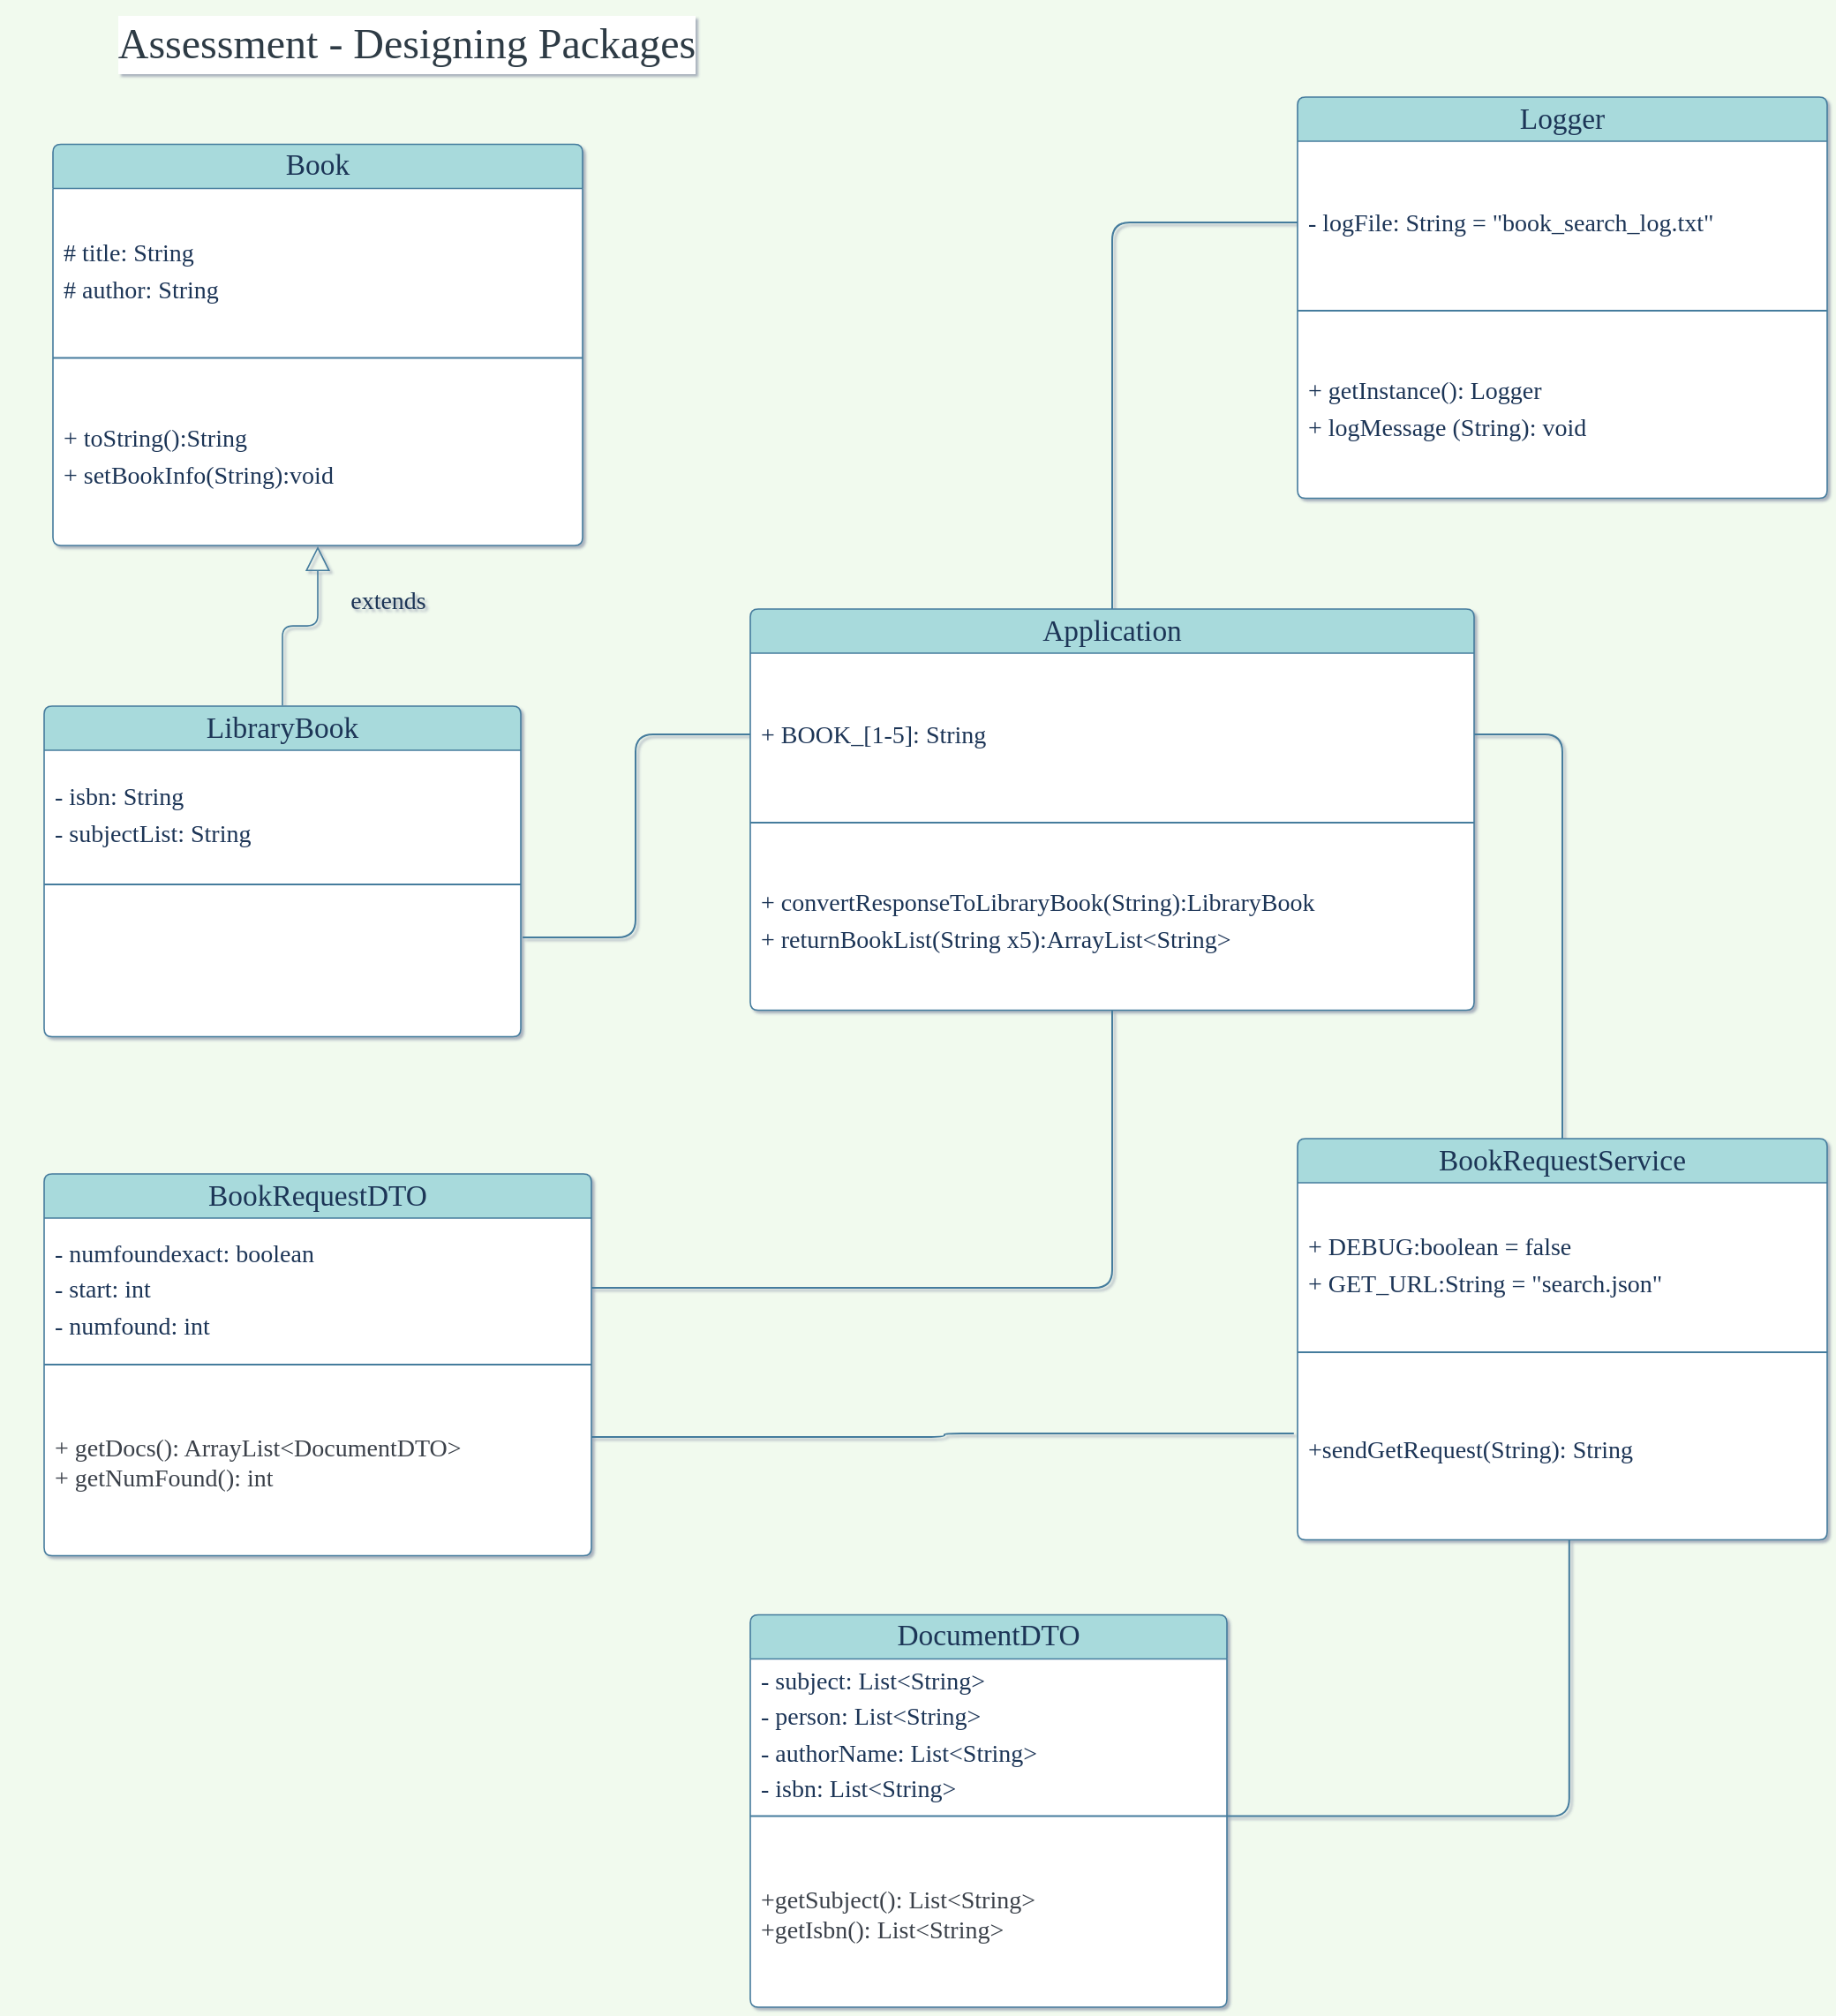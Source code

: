 <mxfile version="20.2.2" type="github">
  <diagram name="Page-1" id="c4acf3e9-155e-7222-9cf6-157b1a14988f">
    <mxGraphModel dx="1123" dy="3266" grid="1" gridSize="10" guides="1" tooltips="1" connect="1" arrows="1" fold="1" page="1" pageScale="1" pageWidth="850" pageHeight="1100" background="#F1FAEE" math="0" shadow="1">
      <root>
        <mxCell id="0" />
        <mxCell id="1" parent="0" />
        <mxCell id="QppL3apP4pxPCaE8zfrQ-3" value="&lt;font face=&quot;Lucida Console&quot;&gt;Book&lt;/font&gt;" style="html=1;overflow=block;blockSpacing=1;swimlane;childLayout=stackLayout;horizontal=1;horizontalStack=0;resizeParent=1;resizeParentMax=0;resizeLast=0;collapsible=0;fontStyle=0;marginBottom=0;swimlaneFillColor=#ffffff;startSize=25;whiteSpace=wrap;fontSize=16.7;fontColor=#1D3557;align=center;spacing=0;strokeColor=#457B9D;strokeOpacity=100;rounded=1;absoluteArcSize=1;arcSize=9;strokeWidth=0.8;fillColor=#A8DADC;" parent="1" vertex="1">
          <mxGeometry x="55" y="-2093.25" width="300" height="227.25" as="geometry" />
        </mxCell>
        <mxCell id="QppL3apP4pxPCaE8zfrQ-4" value="&lt;font style=&quot;font-size: 14px;&quot; face=&quot;Lucida Console&quot;&gt;# title: String&lt;br&gt;# author: String&lt;/font&gt;" style="part=1;html=1;resizeHeight=0;strokeColor=none;fillColor=none;align=left;verticalAlign=middle;spacingLeft=4;spacingRight=4;overflow=hidden;rotatable=0;points=[[0,0.5],[1,0.5]];portConstraint=eastwest;swimlaneFillColor=#ffffff;strokeOpacity=100;whiteSpace=wrap;fontSize=16.7;fontColor=#1D3557;rounded=1;" parent="QppL3apP4pxPCaE8zfrQ-3" vertex="1">
          <mxGeometry y="25" width="300" height="92" as="geometry" />
        </mxCell>
        <mxCell id="QppL3apP4pxPCaE8zfrQ-5" value="" style="line;strokeWidth=1;fillColor=none;align=left;verticalAlign=middle;spacingTop=-1;spacingLeft=3;spacingRight=3;rotatable=0;labelPosition=right;points=[];portConstraint=eastwest;rounded=1;labelBackgroundColor=#F1FAEE;strokeColor=#457B9D;fontColor=#1D3557;" parent="QppL3apP4pxPCaE8zfrQ-3" vertex="1">
          <mxGeometry y="117" width="300" height="8" as="geometry" />
        </mxCell>
        <mxCell id="QppL3apP4pxPCaE8zfrQ-6" value="&lt;font style=&quot;font-size: 14px;&quot; face=&quot;Lucida Console&quot;&gt;+ toString():String&lt;br&gt;+ setBookInfo(String):void&lt;/font&gt;" style="part=1;html=1;resizeHeight=0;strokeColor=none;fillColor=none;align=left;verticalAlign=middle;spacingLeft=4;spacingRight=4;overflow=hidden;rotatable=0;points=[[0,0.5],[1,0.5]];portConstraint=eastwest;swimlaneFillColor=#ffffff;strokeOpacity=100;whiteSpace=wrap;fontSize=16.7;fontColor=#1D3557;rounded=1;" parent="QppL3apP4pxPCaE8zfrQ-3" vertex="1">
          <mxGeometry y="125" width="300" height="102.25" as="geometry" />
        </mxCell>
        <mxCell id="QppL3apP4pxPCaE8zfrQ-7" value="&lt;font face=&quot;Lucida Console&quot;&gt;LibraryBook&lt;/font&gt;" style="html=1;overflow=block;blockSpacing=1;swimlane;childLayout=stackLayout;horizontal=1;horizontalStack=0;resizeParent=1;resizeParentMax=0;resizeLast=0;collapsible=0;fontStyle=0;marginBottom=0;swimlaneFillColor=#ffffff;startSize=25;whiteSpace=wrap;fontSize=16.7;fontColor=#1D3557;align=center;spacing=0;strokeColor=#457B9D;strokeOpacity=100;rounded=1;absoluteArcSize=1;arcSize=9;strokeWidth=0.8;fillColor=#A8DADC;" parent="1" vertex="1">
          <mxGeometry x="50" y="-1775" width="270" height="187.25" as="geometry" />
        </mxCell>
        <mxCell id="QppL3apP4pxPCaE8zfrQ-8" value="&lt;font style=&quot;font-size: 14px;&quot; face=&quot;Lucida Console&quot;&gt;- isbn: String&lt;br&gt;- subjectList: String&lt;/font&gt;" style="part=1;html=1;resizeHeight=0;strokeColor=none;fillColor=none;align=left;verticalAlign=middle;spacingLeft=4;spacingRight=4;overflow=hidden;rotatable=0;points=[[0,0.5],[1,0.5]];portConstraint=eastwest;swimlaneFillColor=#ffffff;strokeOpacity=100;whiteSpace=wrap;fontSize=16.7;fontColor=#1D3557;rounded=1;" parent="QppL3apP4pxPCaE8zfrQ-7" vertex="1">
          <mxGeometry y="25" width="270" height="72" as="geometry" />
        </mxCell>
        <mxCell id="QppL3apP4pxPCaE8zfrQ-9" value="" style="line;strokeWidth=1;fillColor=none;align=left;verticalAlign=middle;spacingTop=-1;spacingLeft=3;spacingRight=3;rotatable=0;labelPosition=right;points=[];portConstraint=eastwest;rounded=1;labelBackgroundColor=#F1FAEE;strokeColor=#457B9D;fontColor=#1D3557;" parent="QppL3apP4pxPCaE8zfrQ-7" vertex="1">
          <mxGeometry y="97" width="270" height="8" as="geometry" />
        </mxCell>
        <mxCell id="QppL3apP4pxPCaE8zfrQ-10" value="" style="part=1;html=1;resizeHeight=0;strokeColor=none;fillColor=none;align=left;verticalAlign=middle;spacingLeft=4;spacingRight=4;overflow=hidden;rotatable=0;points=[[0,0.5],[1,0.5]];portConstraint=eastwest;swimlaneFillColor=#ffffff;strokeOpacity=100;whiteSpace=wrap;fontSize=13;rounded=1;fontColor=#1D3557;" parent="QppL3apP4pxPCaE8zfrQ-7" vertex="1">
          <mxGeometry y="105" width="270" height="82.25" as="geometry" />
        </mxCell>
        <UserObject label="" lucidchartObjectId="C07CwJL21Ke9" id="QppL3apP4pxPCaE8zfrQ-11">
          <mxCell style="html=1;jettySize=18;whiteSpace=wrap;fontSize=13;strokeColor=#457B9D;strokeOpacity=100;strokeWidth=0.8;rounded=1;arcSize=12;edgeStyle=orthogonalEdgeStyle;startArrow=none;endArrow=block;endFill=0;endSize=12;exitX=0.5;exitY=-0.002;exitPerimeter=0;entryX=0.5;entryY=1.002;entryPerimeter=0;labelBackgroundColor=#F1FAEE;fontColor=#1D3557;" parent="1" source="QppL3apP4pxPCaE8zfrQ-7" target="QppL3apP4pxPCaE8zfrQ-3" edge="1">
            <mxGeometry width="100" height="100" relative="1" as="geometry">
              <Array as="points" />
            </mxGeometry>
          </mxCell>
        </UserObject>
        <mxCell id="DT4qRM4iOKq09jAWjtS9-8" style="edgeStyle=orthogonalEdgeStyle;rounded=1;orthogonalLoop=1;jettySize=auto;html=1;entryX=-0.007;entryY=0.411;entryDx=0;entryDy=0;endArrow=none;endFill=0;labelBackgroundColor=#F1FAEE;strokeColor=#457B9D;fontColor=#1D3557;exitX=1;exitY=0.355;exitDx=0;exitDy=0;exitPerimeter=0;entryPerimeter=0;" edge="1" parent="1" source="QppL3apP4pxPCaE8zfrQ-19" target="sQpOkhp2Sbl153yCbMzi-10">
          <mxGeometry relative="1" as="geometry" />
        </mxCell>
        <mxCell id="QppL3apP4pxPCaE8zfrQ-16" value="&lt;font face=&quot;Lucida Console&quot;&gt;BookRequestDTO&lt;/font&gt;" style="html=1;overflow=block;blockSpacing=1;swimlane;childLayout=stackLayout;horizontal=1;horizontalStack=0;resizeParent=1;resizeParentMax=0;resizeLast=0;collapsible=0;fontStyle=0;marginBottom=0;swimlaneFillColor=#ffffff;startSize=25;whiteSpace=wrap;fontSize=16.7;fontColor=#1D3557;align=center;spacing=0;strokeColor=#457B9D;strokeOpacity=100;rounded=1;absoluteArcSize=1;arcSize=9;strokeWidth=0.8;fillColor=#A8DADC;" parent="1" vertex="1">
          <mxGeometry x="50" y="-1510" width="310" height="216.25" as="geometry" />
        </mxCell>
        <mxCell id="QppL3apP4pxPCaE8zfrQ-17" value="&lt;font style=&quot;font-size: 14px;&quot; face=&quot;Lucida Console&quot;&gt;- numfoundexact: boolean&lt;br&gt;- start: int&lt;br&gt;- numfound: int&lt;/font&gt;" style="part=1;html=1;resizeHeight=0;strokeColor=none;fillColor=none;align=left;verticalAlign=middle;spacingLeft=4;spacingRight=4;overflow=hidden;rotatable=0;points=[[0,0.5],[1,0.5]];portConstraint=eastwest;swimlaneFillColor=#ffffff;strokeOpacity=100;whiteSpace=wrap;fontSize=16.7;fontColor=#1D3557;rounded=1;" parent="QppL3apP4pxPCaE8zfrQ-16" vertex="1">
          <mxGeometry y="25" width="310" height="79" as="geometry" />
        </mxCell>
        <mxCell id="QppL3apP4pxPCaE8zfrQ-18" value="" style="line;strokeWidth=1;fillColor=none;align=left;verticalAlign=middle;spacingTop=-1;spacingLeft=3;spacingRight=3;rotatable=0;labelPosition=right;points=[];portConstraint=eastwest;rounded=1;labelBackgroundColor=#F1FAEE;strokeColor=#457B9D;fontColor=#1D3557;" parent="QppL3apP4pxPCaE8zfrQ-16" vertex="1">
          <mxGeometry y="104" width="310" height="8" as="geometry" />
        </mxCell>
        <mxCell id="QppL3apP4pxPCaE8zfrQ-19" value="&lt;span style=&quot;color: rgb(58, 65, 74);&quot;&gt;&lt;font style=&quot;font-size: 14px;&quot; face=&quot;Lucida Console&quot;&gt;+ getDocs(): ArrayList&amp;lt;DocumentDTO&amp;gt;&lt;br&gt;+ getNumFound(): int&lt;/font&gt;&lt;br&gt;&lt;/span&gt;" style="part=1;html=1;resizeHeight=0;strokeColor=none;fillColor=none;align=left;verticalAlign=middle;spacingLeft=4;spacingRight=4;overflow=hidden;rotatable=0;points=[[0,0.5],[1,0.5]];portConstraint=eastwest;swimlaneFillColor=#ffffff;strokeOpacity=100;whiteSpace=wrap;fontSize=13;rounded=1;fontColor=#1D3557;" parent="QppL3apP4pxPCaE8zfrQ-16" vertex="1">
          <mxGeometry y="112" width="310" height="104.25" as="geometry" />
        </mxCell>
        <UserObject label="" lucidchartObjectId="3J_C~.xnrt3a" id="QppL3apP4pxPCaE8zfrQ-21">
          <mxCell style="html=1;overflow=block;blockSpacing=1;whiteSpace=wrap;shape=image;fontSize=13;spacing=0;strokeColor=none;strokeOpacity=100;strokeWidth=0;image=https://images.lucid.app/images/462a75c5-ce3d-442a-9572-1a2fd26a31dd/content;imageAspect=0;rounded=1;fillColor=#A8DADC;fontColor=#1D3557;" parent="1" vertex="1">
            <mxGeometry x="50" y="-1210" width="286" height="162" as="geometry" />
          </mxCell>
        </UserObject>
        <UserObject label="&lt;font style=&quot;font-size: 14px;&quot; face=&quot;Lucida Console&quot;&gt;extends&lt;/font&gt;" lucidchartObjectId="cl.CAbDZh1-A" id="QppL3apP4pxPCaE8zfrQ-23">
          <mxCell style="html=1;overflow=block;blockSpacing=1;whiteSpace=wrap;fontSize=16.7;fontColor=#1D3557;spacing=3.8;strokeOpacity=0;fillOpacity=0;rounded=1;absoluteArcSize=1;arcSize=9;fillColor=#A8DADC;strokeWidth=0.8;strokeColor=#457B9D;" parent="1" vertex="1">
            <mxGeometry x="190" y="-1850" width="110" height="30" as="geometry" />
          </mxCell>
        </UserObject>
        <mxCell id="sQpOkhp2Sbl153yCbMzi-2" value="&lt;h1 style=&quot;margin: 0px; font-weight: normal; line-height: 1.3; text-rendering: optimizelegibility; overflow-wrap: break-word; hyphens: auto; color: rgb(45, 59, 69); text-align: start; background-color: rgb(255, 255, 255);&quot; class=&quot;title&quot;&gt;&lt;font style=&quot;font-size: 24px;&quot; face=&quot;Lucida Console&quot;&gt;Assessment - Designing Packages&lt;/font&gt;&lt;/h1&gt;" style="text;html=1;resizable=0;autosize=1;align=center;verticalAlign=middle;points=[];fillColor=none;strokeColor=none;rounded=1;fontColor=#1D3557;" parent="1" vertex="1">
          <mxGeometry x="25" y="-2175" width="460" height="50" as="geometry" />
        </mxCell>
        <mxCell id="DT4qRM4iOKq09jAWjtS9-9" style="edgeStyle=orthogonalEdgeStyle;rounded=1;orthogonalLoop=1;jettySize=auto;html=1;entryX=0;entryY=0.5;entryDx=0;entryDy=0;endArrow=none;endFill=0;labelBackgroundColor=#F1FAEE;strokeColor=#457B9D;fontColor=#1D3557;" edge="1" parent="1" source="sQpOkhp2Sbl153yCbMzi-3" target="sQpOkhp2Sbl153yCbMzi-12">
          <mxGeometry relative="1" as="geometry" />
        </mxCell>
        <mxCell id="DT4qRM4iOKq09jAWjtS9-15" style="edgeStyle=orthogonalEdgeStyle;rounded=1;orthogonalLoop=1;jettySize=auto;html=1;fontSize=24;fontColor=#1D3557;endArrow=none;endFill=0;startSize=14;endSize=14;strokeColor=#457B9D;fillColor=#A8DADC;" edge="1" parent="1" source="sQpOkhp2Sbl153yCbMzi-3" target="QppL3apP4pxPCaE8zfrQ-17">
          <mxGeometry relative="1" as="geometry" />
        </mxCell>
        <mxCell id="sQpOkhp2Sbl153yCbMzi-3" value="&lt;font face=&quot;Lucida Console&quot;&gt;Application&lt;/font&gt;" style="html=1;overflow=block;blockSpacing=1;swimlane;childLayout=stackLayout;horizontal=1;horizontalStack=0;resizeParent=1;resizeParentMax=0;resizeLast=0;collapsible=0;fontStyle=0;marginBottom=0;swimlaneFillColor=#ffffff;startSize=25;whiteSpace=wrap;fontSize=16.7;fontColor=#1D3557;align=center;spacing=0;strokeColor=#457B9D;strokeOpacity=100;rounded=1;absoluteArcSize=1;arcSize=9;strokeWidth=0.8;fillColor=#A8DADC;" parent="1" vertex="1">
          <mxGeometry x="450" y="-1830" width="410" height="227.25" as="geometry" />
        </mxCell>
        <mxCell id="sQpOkhp2Sbl153yCbMzi-4" value="&lt;font style=&quot;font-size: 14px;&quot; face=&quot;Lucida Console&quot;&gt;+ BOOK_[1-5]: String&lt;/font&gt;" style="part=1;html=1;resizeHeight=0;strokeColor=none;fillColor=none;align=left;verticalAlign=middle;spacingLeft=4;spacingRight=4;overflow=hidden;rotatable=0;points=[[0,0.5],[1,0.5]];portConstraint=eastwest;swimlaneFillColor=#ffffff;strokeOpacity=100;whiteSpace=wrap;fontSize=16.7;fontColor=#1D3557;rounded=1;" parent="sQpOkhp2Sbl153yCbMzi-3" vertex="1">
          <mxGeometry y="25" width="410" height="92" as="geometry" />
        </mxCell>
        <mxCell id="sQpOkhp2Sbl153yCbMzi-5" value="" style="line;strokeWidth=1;fillColor=none;align=left;verticalAlign=middle;spacingTop=-1;spacingLeft=3;spacingRight=3;rotatable=0;labelPosition=right;points=[];portConstraint=eastwest;rounded=1;labelBackgroundColor=#F1FAEE;strokeColor=#457B9D;fontColor=#1D3557;" parent="sQpOkhp2Sbl153yCbMzi-3" vertex="1">
          <mxGeometry y="117" width="410" height="8" as="geometry" />
        </mxCell>
        <mxCell id="sQpOkhp2Sbl153yCbMzi-6" value="&lt;font style=&quot;font-size: 14px;&quot; face=&quot;Lucida Console&quot;&gt;+ convertResponseToLibraryBook(String):LibraryBook&lt;br&gt;+ returnBookList(String x5):ArrayList&amp;lt;String&amp;gt;&lt;/font&gt;" style="part=1;html=1;resizeHeight=0;strokeColor=none;fillColor=none;align=left;verticalAlign=middle;spacingLeft=4;spacingRight=4;overflow=hidden;rotatable=0;points=[[0,0.5],[1,0.5]];portConstraint=eastwest;swimlaneFillColor=#ffffff;strokeOpacity=100;whiteSpace=wrap;fontSize=16.7;fontColor=#1D3557;rounded=1;" parent="sQpOkhp2Sbl153yCbMzi-3" vertex="1">
          <mxGeometry y="125" width="410" height="102.25" as="geometry" />
        </mxCell>
        <mxCell id="sQpOkhp2Sbl153yCbMzi-7" value="&lt;font face=&quot;Lucida Console&quot;&gt;BookRequestService&lt;/font&gt;" style="html=1;overflow=block;blockSpacing=1;swimlane;childLayout=stackLayout;horizontal=1;horizontalStack=0;resizeParent=1;resizeParentMax=0;resizeLast=0;collapsible=0;fontStyle=0;marginBottom=0;swimlaneFillColor=#ffffff;startSize=25;whiteSpace=wrap;fontSize=16.7;fontColor=#1D3557;align=center;spacing=0;strokeColor=#457B9D;strokeOpacity=100;rounded=1;absoluteArcSize=1;arcSize=9;strokeWidth=0.8;fillColor=#A8DADC;" parent="1" vertex="1">
          <mxGeometry x="760" y="-1530" width="300" height="227.25" as="geometry" />
        </mxCell>
        <mxCell id="sQpOkhp2Sbl153yCbMzi-8" value="&lt;span style=&quot;background-color: initial;&quot;&gt;&lt;font style=&quot;font-size: 14px;&quot; face=&quot;Lucida Console&quot;&gt;+ DEBUG:boolean = false&lt;/font&gt;&lt;/span&gt;&lt;div&gt;&lt;font style=&quot;font-size: 14px;&quot; face=&quot;Lucida Console&quot;&gt;+ GET_URL:String = &quot;search.json&quot;&lt;/font&gt;&lt;/div&gt;" style="part=1;html=1;resizeHeight=0;strokeColor=none;fillColor=none;align=left;verticalAlign=middle;spacingLeft=4;spacingRight=4;overflow=hidden;rotatable=0;points=[[0,0.5],[1,0.5]];portConstraint=eastwest;swimlaneFillColor=#ffffff;strokeOpacity=100;whiteSpace=wrap;fontSize=16.7;fontColor=#1D3557;rounded=1;" parent="sQpOkhp2Sbl153yCbMzi-7" vertex="1">
          <mxGeometry y="25" width="300" height="92" as="geometry" />
        </mxCell>
        <mxCell id="sQpOkhp2Sbl153yCbMzi-9" value="" style="line;strokeWidth=1;fillColor=none;align=left;verticalAlign=middle;spacingTop=-1;spacingLeft=3;spacingRight=3;rotatable=0;labelPosition=right;points=[];portConstraint=eastwest;rounded=1;labelBackgroundColor=#F1FAEE;strokeColor=#457B9D;fontColor=#1D3557;" parent="sQpOkhp2Sbl153yCbMzi-7" vertex="1">
          <mxGeometry y="117" width="300" height="8" as="geometry" />
        </mxCell>
        <mxCell id="sQpOkhp2Sbl153yCbMzi-10" value="&lt;font style=&quot;font-size: 14px;&quot; face=&quot;Lucida Console&quot;&gt;+sendGetRequest(String): String&lt;/font&gt;" style="part=1;html=1;resizeHeight=0;strokeColor=none;fillColor=none;align=left;verticalAlign=middle;spacingLeft=4;spacingRight=4;overflow=hidden;rotatable=0;points=[[0,0.5],[1,0.5]];portConstraint=eastwest;swimlaneFillColor=#ffffff;strokeOpacity=100;whiteSpace=wrap;fontSize=16.7;fontColor=#1D3557;rounded=1;" parent="sQpOkhp2Sbl153yCbMzi-7" vertex="1">
          <mxGeometry y="125" width="300" height="102.25" as="geometry" />
        </mxCell>
        <mxCell id="sQpOkhp2Sbl153yCbMzi-11" value="&lt;font face=&quot;Lucida Console&quot;&gt;Logger&lt;/font&gt;" style="html=1;overflow=block;blockSpacing=1;swimlane;childLayout=stackLayout;horizontal=1;horizontalStack=0;resizeParent=1;resizeParentMax=0;resizeLast=0;collapsible=0;fontStyle=0;marginBottom=0;swimlaneFillColor=#ffffff;startSize=25;whiteSpace=wrap;fontSize=16.7;fontColor=#1D3557;align=center;spacing=0;strokeColor=#457B9D;strokeOpacity=100;rounded=1;absoluteArcSize=1;arcSize=9;strokeWidth=0.8;fillColor=#A8DADC;" parent="1" vertex="1">
          <mxGeometry x="760" y="-2120" width="300" height="227.25" as="geometry" />
        </mxCell>
        <mxCell id="sQpOkhp2Sbl153yCbMzi-12" value="&lt;font style=&quot;font-size: 14px;&quot; face=&quot;Lucida Console&quot;&gt;- logFile: String = &quot;book_search_log.txt&quot;&lt;/font&gt;" style="part=1;html=1;resizeHeight=0;strokeColor=none;fillColor=none;align=left;verticalAlign=middle;spacingLeft=4;spacingRight=4;overflow=hidden;rotatable=0;points=[[0,0.5],[1,0.5]];portConstraint=eastwest;swimlaneFillColor=#ffffff;strokeOpacity=100;whiteSpace=wrap;fontSize=16.7;fontColor=#1D3557;rounded=1;" parent="sQpOkhp2Sbl153yCbMzi-11" vertex="1">
          <mxGeometry y="25" width="300" height="92" as="geometry" />
        </mxCell>
        <mxCell id="sQpOkhp2Sbl153yCbMzi-13" value="" style="line;strokeWidth=1;fillColor=none;align=left;verticalAlign=middle;spacingTop=-1;spacingLeft=3;spacingRight=3;rotatable=0;labelPosition=right;points=[];portConstraint=eastwest;rounded=1;labelBackgroundColor=#F1FAEE;strokeColor=#457B9D;fontColor=#1D3557;" parent="sQpOkhp2Sbl153yCbMzi-11" vertex="1">
          <mxGeometry y="117" width="300" height="8" as="geometry" />
        </mxCell>
        <mxCell id="sQpOkhp2Sbl153yCbMzi-14" value="&lt;font style=&quot;font-size: 14px;&quot; face=&quot;Lucida Console&quot;&gt;+ getInstance(): Logger&lt;br&gt;+ logMessage (String): void&lt;/font&gt;" style="part=1;html=1;resizeHeight=0;strokeColor=none;fillColor=none;align=left;verticalAlign=middle;spacingLeft=4;spacingRight=4;overflow=hidden;rotatable=0;points=[[0,0.5],[1,0.5]];portConstraint=eastwest;swimlaneFillColor=#ffffff;strokeOpacity=100;whiteSpace=wrap;fontSize=16.7;fontColor=#1D3557;rounded=1;" parent="sQpOkhp2Sbl153yCbMzi-11" vertex="1">
          <mxGeometry y="125" width="300" height="102.25" as="geometry" />
        </mxCell>
        <mxCell id="DT4qRM4iOKq09jAWjtS9-1" value="&lt;font face=&quot;Lucida Console&quot;&gt;DocumentDTO&lt;/font&gt;" style="html=1;overflow=block;blockSpacing=1;swimlane;childLayout=stackLayout;horizontal=1;horizontalStack=0;resizeParent=1;resizeParentMax=0;resizeLast=0;collapsible=0;fontStyle=0;marginBottom=0;swimlaneFillColor=#ffffff;startSize=25;whiteSpace=wrap;fontSize=16.7;fontColor=#1D3557;align=center;spacing=0;strokeColor=#457B9D;strokeOpacity=100;rounded=1;absoluteArcSize=1;arcSize=9;strokeWidth=0.8;fillColor=#A8DADC;" vertex="1" parent="1">
          <mxGeometry x="450" y="-1260.25" width="270" height="222.25" as="geometry" />
        </mxCell>
        <mxCell id="DT4qRM4iOKq09jAWjtS9-2" value="&lt;font style=&quot;font-size: 14px;&quot; face=&quot;Lucida Console&quot;&gt;- subject: List&amp;lt;String&amp;gt;&lt;br&gt;- person: List&amp;lt;String&amp;gt;&lt;br&gt;- authorName: List&amp;lt;String&amp;gt;&lt;br&gt;- isbn: List&amp;lt;String&amp;gt;&lt;/font&gt;" style="part=1;html=1;resizeHeight=0;strokeColor=none;fillColor=none;align=left;verticalAlign=middle;spacingLeft=4;spacingRight=4;overflow=hidden;rotatable=0;points=[[0,0.5],[1,0.5]];portConstraint=eastwest;swimlaneFillColor=#ffffff;strokeOpacity=100;whiteSpace=wrap;fontSize=16.7;fontColor=#1D3557;rounded=1;" vertex="1" parent="DT4qRM4iOKq09jAWjtS9-1">
          <mxGeometry y="25" width="270" height="85" as="geometry" />
        </mxCell>
        <mxCell id="DT4qRM4iOKq09jAWjtS9-3" value="" style="line;strokeWidth=1;fillColor=none;align=left;verticalAlign=middle;spacingTop=-1;spacingLeft=3;spacingRight=3;rotatable=0;labelPosition=right;points=[];portConstraint=eastwest;rounded=1;labelBackgroundColor=#F1FAEE;strokeColor=#457B9D;fontColor=#1D3557;" vertex="1" parent="DT4qRM4iOKq09jAWjtS9-1">
          <mxGeometry y="110" width="270" height="8" as="geometry" />
        </mxCell>
        <mxCell id="DT4qRM4iOKq09jAWjtS9-4" value="&lt;font style=&quot;font-size: 14px;&quot; face=&quot;Lucida Console&quot;&gt;&lt;span style=&quot;color: rgb(58, 65, 74);&quot;&gt;+getSubject(): List&amp;lt;String&amp;gt;&lt;/span&gt;&lt;br style=&quot;color: rgb(58, 65, 74);&quot;&gt;&lt;span style=&quot;color: rgb(58, 65, 74);&quot;&gt;+getIsbn(): List&amp;lt;String&amp;gt;&lt;/span&gt;&lt;/font&gt;" style="part=1;html=1;resizeHeight=0;strokeColor=none;fillColor=none;align=left;verticalAlign=middle;spacingLeft=4;spacingRight=4;overflow=hidden;rotatable=0;points=[[0,0.5],[1,0.5]];portConstraint=eastwest;swimlaneFillColor=#ffffff;strokeOpacity=100;whiteSpace=wrap;fontSize=13;rounded=1;fontColor=#1D3557;" vertex="1" parent="DT4qRM4iOKq09jAWjtS9-1">
          <mxGeometry y="118" width="270" height="104.25" as="geometry" />
        </mxCell>
        <mxCell id="DT4qRM4iOKq09jAWjtS9-10" style="edgeStyle=orthogonalEdgeStyle;rounded=1;orthogonalLoop=1;jettySize=auto;html=1;entryX=1.004;entryY=0.316;entryDx=0;entryDy=0;endArrow=none;endFill=0;labelBackgroundColor=#F1FAEE;strokeColor=#457B9D;fontColor=#1D3557;entryPerimeter=0;" edge="1" parent="1" source="sQpOkhp2Sbl153yCbMzi-4" target="QppL3apP4pxPCaE8zfrQ-10">
          <mxGeometry relative="1" as="geometry" />
        </mxCell>
        <mxCell id="DT4qRM4iOKq09jAWjtS9-16" style="edgeStyle=orthogonalEdgeStyle;rounded=1;orthogonalLoop=1;jettySize=auto;html=1;entryX=0.5;entryY=0;entryDx=0;entryDy=0;fontSize=24;fontColor=#1D3557;endArrow=none;endFill=0;startSize=14;endSize=14;strokeColor=#457B9D;fillColor=#A8DADC;" edge="1" parent="1" source="sQpOkhp2Sbl153yCbMzi-4" target="sQpOkhp2Sbl153yCbMzi-7">
          <mxGeometry relative="1" as="geometry" />
        </mxCell>
        <mxCell id="DT4qRM4iOKq09jAWjtS9-17" style="edgeStyle=orthogonalEdgeStyle;rounded=1;orthogonalLoop=1;jettySize=auto;html=1;fontSize=24;fontColor=#1D3557;endArrow=none;endFill=0;startSize=14;endSize=14;strokeColor=#457B9D;fillColor=#A8DADC;entryX=0.513;entryY=0.998;entryDx=0;entryDy=0;entryPerimeter=0;exitX=1;exitY=0.5;exitDx=0;exitDy=0;exitPerimeter=0;" edge="1" parent="1" source="DT4qRM4iOKq09jAWjtS9-3" target="sQpOkhp2Sbl153yCbMzi-10">
          <mxGeometry relative="1" as="geometry">
            <mxPoint x="930" y="-1220" as="targetPoint" />
          </mxGeometry>
        </mxCell>
      </root>
    </mxGraphModel>
  </diagram>
</mxfile>

